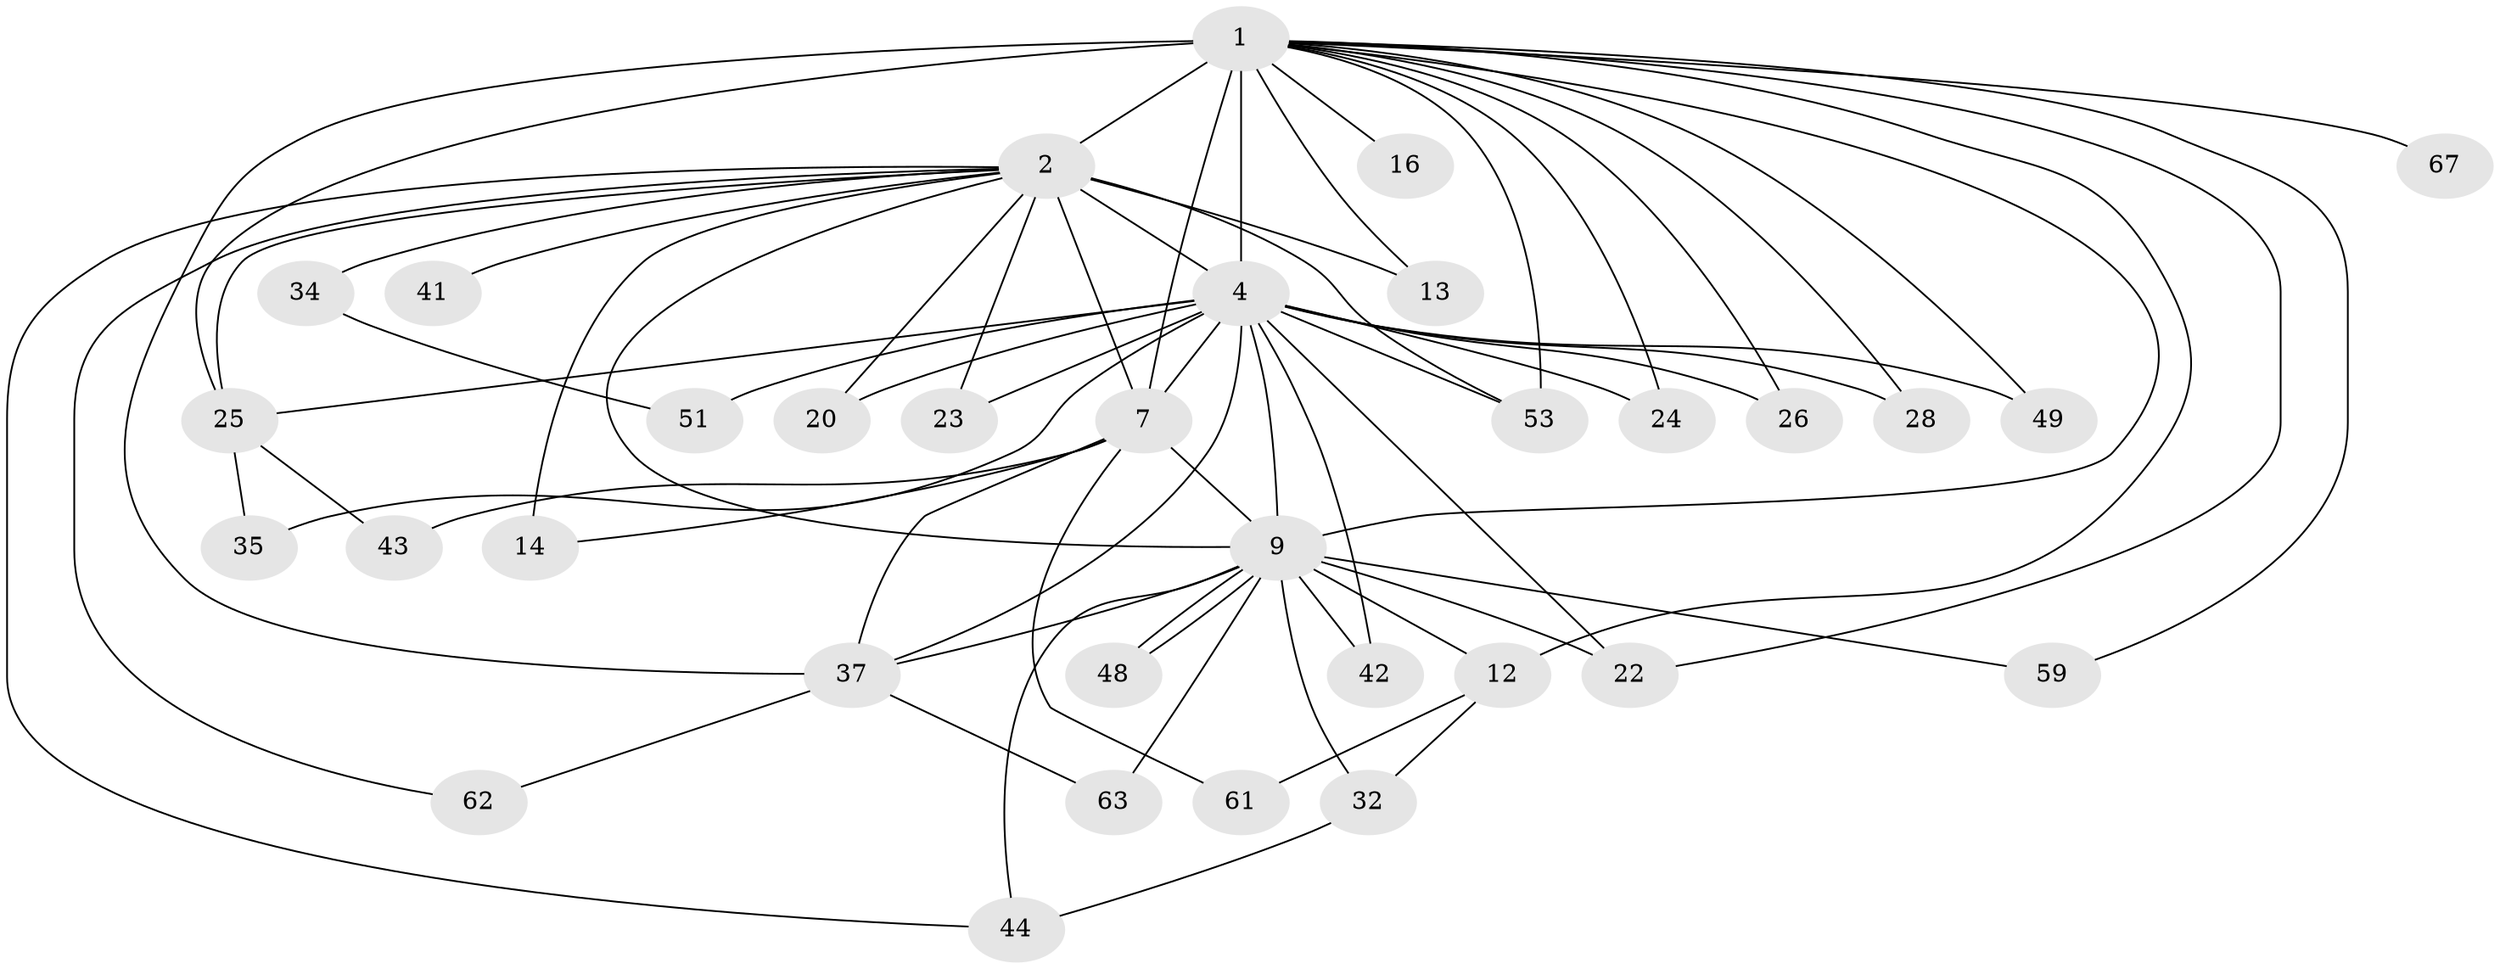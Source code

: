 // original degree distribution, {12: 0.014925373134328358, 14: 0.029850746268656716, 21: 0.014925373134328358, 13: 0.014925373134328358, 19: 0.014925373134328358, 18: 0.014925373134328358, 17: 0.014925373134328358, 22: 0.014925373134328358, 20: 0.014925373134328358, 3: 0.19402985074626866, 4: 0.08955223880597014, 2: 0.5223880597014925, 5: 0.04477611940298507}
// Generated by graph-tools (version 1.1) at 2025/14/03/09/25 04:14:15]
// undirected, 33 vertices, 68 edges
graph export_dot {
graph [start="1"]
  node [color=gray90,style=filled];
  1 [super="+3"];
  2 [super="+40+30+46+5"];
  4 [super="+60+10"];
  7 [super="+33"];
  9 [super="+17+31"];
  12;
  13;
  14 [super="+29"];
  16;
  20;
  22 [super="+39"];
  23 [super="+64"];
  24;
  25 [super="+27+36"];
  26;
  28;
  32 [super="+45"];
  34;
  35;
  37 [super="+50"];
  41;
  42;
  43;
  44;
  48;
  49;
  51;
  53;
  59;
  61;
  62;
  63;
  67;
  1 -- 2 [weight=11];
  1 -- 4 [weight=9];
  1 -- 7 [weight=3];
  1 -- 9 [weight=5];
  1 -- 22;
  1 -- 53;
  1 -- 67 [weight=2];
  1 -- 12;
  1 -- 13;
  1 -- 16;
  1 -- 24;
  1 -- 25;
  1 -- 26;
  1 -- 28;
  1 -- 37 [weight=2];
  1 -- 49;
  1 -- 59;
  2 -- 4 [weight=9];
  2 -- 7 [weight=3];
  2 -- 9 [weight=5];
  2 -- 14 [weight=3];
  2 -- 34 [weight=2];
  2 -- 25 [weight=2];
  2 -- 41;
  2 -- 44;
  2 -- 13;
  2 -- 20;
  2 -- 53;
  2 -- 23;
  2 -- 62;
  4 -- 7 [weight=2];
  4 -- 9 [weight=2];
  4 -- 22 [weight=2];
  4 -- 28;
  4 -- 37;
  4 -- 20;
  4 -- 23 [weight=2];
  4 -- 24;
  4 -- 25;
  4 -- 26;
  4 -- 35;
  4 -- 42;
  4 -- 49;
  4 -- 51;
  4 -- 53;
  7 -- 9 [weight=2];
  7 -- 14;
  7 -- 37;
  7 -- 43;
  7 -- 61;
  9 -- 12;
  9 -- 32;
  9 -- 42;
  9 -- 44;
  9 -- 48;
  9 -- 48;
  9 -- 59;
  9 -- 63;
  9 -- 37;
  9 -- 22;
  12 -- 32;
  12 -- 61;
  25 -- 35;
  25 -- 43;
  32 -- 44;
  34 -- 51;
  37 -- 62;
  37 -- 63;
}
